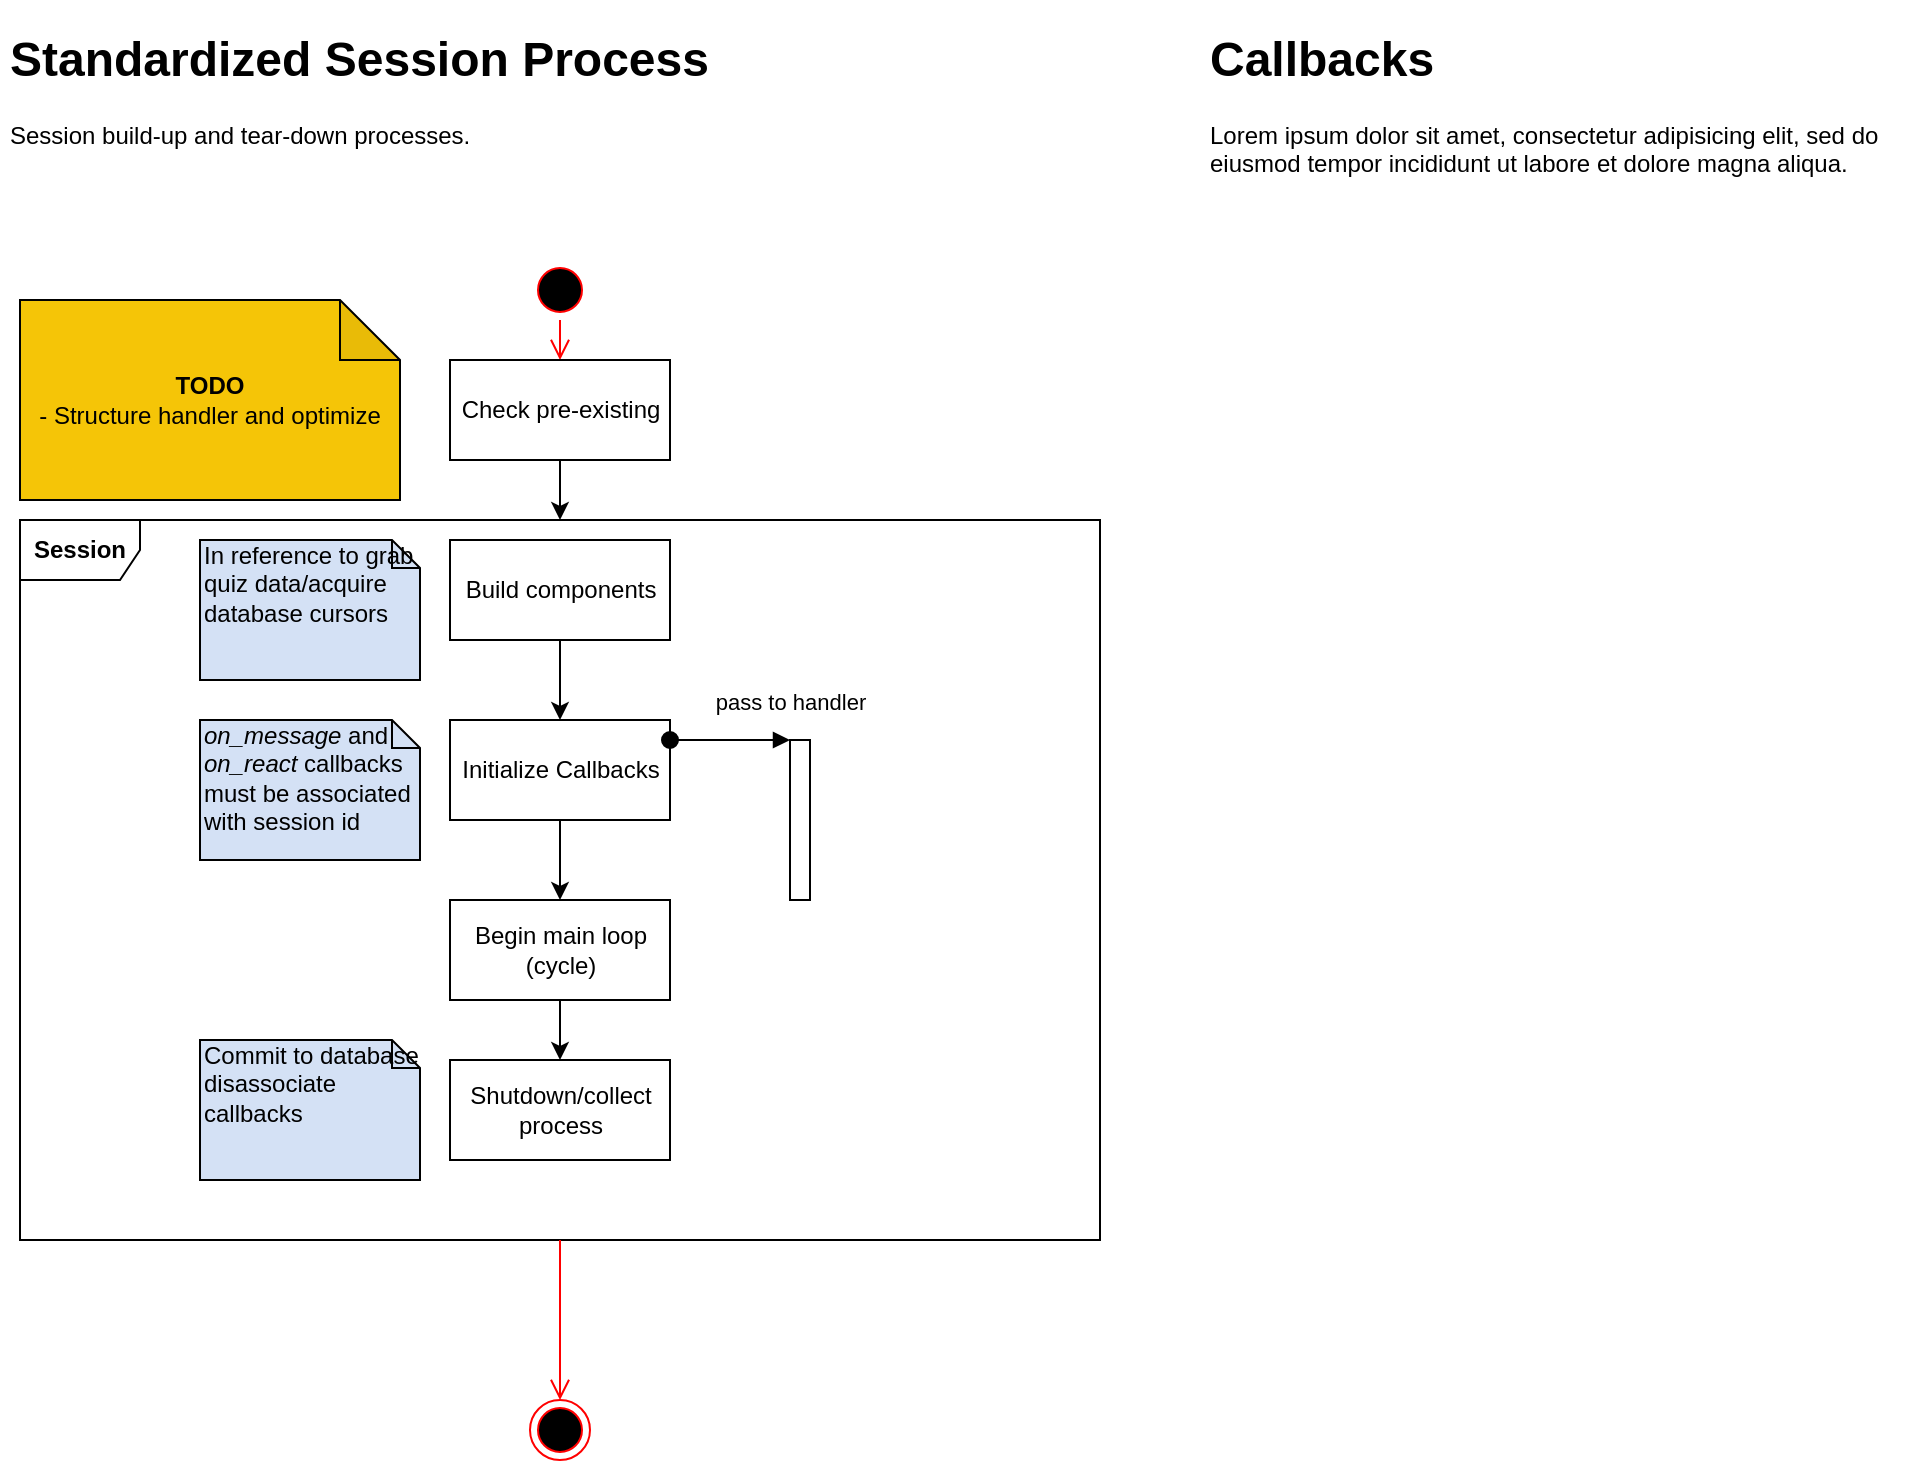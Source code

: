 <mxfile version="13.3.9" type="device"><diagram id="385ntgLbjRXLRbIzr6xK" name="Page-1"><mxGraphModel dx="1024" dy="1600" grid="1" gridSize="10" guides="1" tooltips="1" connect="1" arrows="1" fold="1" page="1" pageScale="1" pageWidth="850" pageHeight="1100" math="0" shadow="0"><root><mxCell id="0"/><mxCell id="1" parent="0"/><mxCell id="zWuXseAXNrjMblZiVBXo-5" value="&lt;b&gt;Session&lt;/b&gt;" style="shape=umlFrame;whiteSpace=wrap;html=1;" parent="1" vertex="1"><mxGeometry x="170" y="170" width="540" height="360" as="geometry"/></mxCell><mxCell id="zWuXseAXNrjMblZiVBXo-6" value="" style="ellipse;html=1;shape=startState;fillColor=#000000;strokeColor=#ff0000;" parent="1" vertex="1"><mxGeometry x="425" y="40" width="30" height="30" as="geometry"/></mxCell><mxCell id="zWuXseAXNrjMblZiVBXo-7" value="" style="edgeStyle=orthogonalEdgeStyle;html=1;verticalAlign=bottom;endArrow=open;endSize=8;strokeColor=#ff0000;" parent="1" source="zWuXseAXNrjMblZiVBXo-6" target="zWuXseAXNrjMblZiVBXo-17" edge="1"><mxGeometry relative="1" as="geometry"><mxPoint x="440" y="170" as="targetPoint"/></mxGeometry></mxCell><mxCell id="zWuXseAXNrjMblZiVBXo-10" value="" style="edgeStyle=orthogonalEdgeStyle;rounded=0;orthogonalLoop=1;jettySize=auto;html=1;" parent="1" source="zWuXseAXNrjMblZiVBXo-8" target="zWuXseAXNrjMblZiVBXo-9" edge="1"><mxGeometry relative="1" as="geometry"/></mxCell><mxCell id="zWuXseAXNrjMblZiVBXo-8" value="Build components" style="html=1;" parent="1" vertex="1"><mxGeometry x="385" y="180" width="110" height="50" as="geometry"/></mxCell><mxCell id="zWuXseAXNrjMblZiVBXo-16" value="" style="edgeStyle=orthogonalEdgeStyle;rounded=0;orthogonalLoop=1;jettySize=auto;html=1;" parent="1" source="zWuXseAXNrjMblZiVBXo-9" target="zWuXseAXNrjMblZiVBXo-15" edge="1"><mxGeometry relative="1" as="geometry"/></mxCell><mxCell id="zWuXseAXNrjMblZiVBXo-9" value="Initialize Callbacks" style="html=1;" parent="1" vertex="1"><mxGeometry x="385" y="270" width="110" height="50" as="geometry"/></mxCell><mxCell id="zWuXseAXNrjMblZiVBXo-19" value="" style="edgeStyle=orthogonalEdgeStyle;rounded=0;orthogonalLoop=1;jettySize=auto;html=1;" parent="1" source="zWuXseAXNrjMblZiVBXo-15" target="zWuXseAXNrjMblZiVBXo-18" edge="1"><mxGeometry relative="1" as="geometry"/></mxCell><mxCell id="zWuXseAXNrjMblZiVBXo-15" value="Begin main loop&lt;br&gt;(cycle)" style="html=1;" parent="1" vertex="1"><mxGeometry x="385" y="360" width="110" height="50" as="geometry"/></mxCell><mxCell id="zWuXseAXNrjMblZiVBXo-18" value="Shutdown/collect&lt;br&gt;process" style="html=1;" parent="1" vertex="1"><mxGeometry x="385" y="440" width="110" height="50" as="geometry"/></mxCell><mxCell id="zWuXseAXNrjMblZiVBXo-13" value="" style="html=1;points=[];perimeter=orthogonalPerimeter;" parent="1" vertex="1"><mxGeometry x="555" y="280" width="10" height="80" as="geometry"/></mxCell><mxCell id="zWuXseAXNrjMblZiVBXo-14" value="pass to handler" style="html=1;verticalAlign=bottom;startArrow=oval;endArrow=block;startSize=8;" parent="1" target="zWuXseAXNrjMblZiVBXo-13" edge="1"><mxGeometry x="1" y="10" relative="1" as="geometry"><mxPoint x="495" y="280" as="sourcePoint"/><mxPoint as="offset"/></mxGeometry></mxCell><mxCell id="zWuXseAXNrjMblZiVBXo-28" value="" style="edgeStyle=orthogonalEdgeStyle;rounded=0;orthogonalLoop=1;jettySize=auto;html=1;" parent="1" source="zWuXseAXNrjMblZiVBXo-17" target="zWuXseAXNrjMblZiVBXo-5" edge="1"><mxGeometry relative="1" as="geometry"/></mxCell><mxCell id="zWuXseAXNrjMblZiVBXo-17" value="Check pre-existing" style="html=1;" parent="1" vertex="1"><mxGeometry x="385" y="90" width="110" height="50" as="geometry"/></mxCell><mxCell id="zWuXseAXNrjMblZiVBXo-23" value="" style="ellipse;html=1;shape=endState;fillColor=#000000;strokeColor=#ff0000;" parent="1" vertex="1"><mxGeometry x="425" y="610" width="30" height="30" as="geometry"/></mxCell><mxCell id="zWuXseAXNrjMblZiVBXo-25" value="" style="edgeStyle=orthogonalEdgeStyle;html=1;verticalAlign=bottom;endArrow=open;endSize=8;strokeColor=#ff0000;" parent="1" source="zWuXseAXNrjMblZiVBXo-5" target="zWuXseAXNrjMblZiVBXo-23" edge="1"><mxGeometry relative="1" as="geometry"><mxPoint x="510" y="690" as="targetPoint"/><mxPoint x="425" y="610" as="sourcePoint"/></mxGeometry></mxCell><mxCell id="zWuXseAXNrjMblZiVBXo-29" value="In reference to grab quiz data/acquire database cursors" style="shape=note;whiteSpace=wrap;html=1;size=14;verticalAlign=top;align=left;spacingTop=-6;fillColor=#D4E1F5;" parent="1" vertex="1"><mxGeometry x="260" y="180" width="110" height="70" as="geometry"/></mxCell><mxCell id="zWuXseAXNrjMblZiVBXo-30" value="&lt;i&gt;on_message&lt;/i&gt; and &lt;i&gt;on_react&lt;/i&gt; callbacks must be associated with session id" style="shape=note;whiteSpace=wrap;html=1;size=14;verticalAlign=top;align=left;spacingTop=-6;fillColor=#D4E1F5;" parent="1" vertex="1"><mxGeometry x="260" y="270" width="110" height="70" as="geometry"/></mxCell><mxCell id="zWuXseAXNrjMblZiVBXo-32" value="&lt;h1 style=&quot;text-align: center&quot;&gt;Standardized Session Process&lt;/h1&gt;&lt;p&gt;Session build-up and tear-down processes.&lt;/p&gt;" style="text;html=1;strokeColor=none;fillColor=none;spacing=5;spacingTop=-20;whiteSpace=wrap;overflow=hidden;rounded=0;" parent="1" vertex="1"><mxGeometry x="160" y="-80" width="560" height="120" as="geometry"/></mxCell><mxCell id="zWuXseAXNrjMblZiVBXo-33" value="&lt;b&gt;TODO&lt;/b&gt;&lt;br&gt;- Structure handler and optimize" style="shape=note;whiteSpace=wrap;html=1;backgroundOutline=1;darkOpacity=0.05;fillColor=#F5C507;" parent="1" vertex="1"><mxGeometry x="170" y="60" width="190" height="100" as="geometry"/></mxCell><mxCell id="zWuXseAXNrjMblZiVBXo-34" value="Commit to database disassociate callbacks" style="shape=note;whiteSpace=wrap;html=1;size=14;verticalAlign=top;align=left;spacingTop=-6;fillColor=#D4E1F5;" parent="1" vertex="1"><mxGeometry x="260" y="430" width="110" height="70" as="geometry"/></mxCell><mxCell id="8m8sVQkA-1B3wIDCK2xo-1" value="&lt;h1&gt;Callbacks&lt;/h1&gt;&lt;p&gt;Lorem ipsum dolor sit amet, consectetur adipisicing elit, sed do eiusmod tempor incididunt ut labore et dolore magna aliqua.&lt;/p&gt;" style="text;html=1;strokeColor=none;fillColor=none;spacing=5;spacingTop=-20;whiteSpace=wrap;overflow=hidden;rounded=0;" vertex="1" parent="1"><mxGeometry x="760" y="-80" width="360" height="120" as="geometry"/></mxCell></root></mxGraphModel></diagram></mxfile>